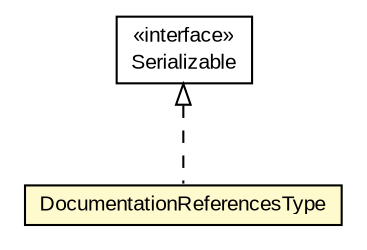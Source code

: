 #!/usr/local/bin/dot
#
# Class diagram 
# Generated by UMLGraph version R5_6-24-gf6e263 (http://www.umlgraph.org/)
#

digraph G {
	edge [fontname="arial",fontsize=10,labelfontname="arial",labelfontsize=10];
	node [fontname="arial",fontsize=10,shape=plaintext];
	nodesep=0.25;
	ranksep=0.5;
	// eu.europa.esig.jaxb.xades.DocumentationReferencesType
	c341213 [label=<<table title="eu.europa.esig.jaxb.xades.DocumentationReferencesType" border="0" cellborder="1" cellspacing="0" cellpadding="2" port="p" bgcolor="lemonChiffon" href="./DocumentationReferencesType.html">
		<tr><td><table border="0" cellspacing="0" cellpadding="1">
<tr><td align="center" balign="center"> DocumentationReferencesType </td></tr>
		</table></td></tr>
		</table>>, URL="./DocumentationReferencesType.html", fontname="arial", fontcolor="black", fontsize=10.0];
	//eu.europa.esig.jaxb.xades.DocumentationReferencesType implements java.io.Serializable
	c341430:p -> c341213:p [dir=back,arrowtail=empty,style=dashed];
	// java.io.Serializable
	c341430 [label=<<table title="java.io.Serializable" border="0" cellborder="1" cellspacing="0" cellpadding="2" port="p" href="http://java.sun.com/j2se/1.4.2/docs/api/java/io/Serializable.html">
		<tr><td><table border="0" cellspacing="0" cellpadding="1">
<tr><td align="center" balign="center"> &#171;interface&#187; </td></tr>
<tr><td align="center" balign="center"> Serializable </td></tr>
		</table></td></tr>
		</table>>, URL="http://java.sun.com/j2se/1.4.2/docs/api/java/io/Serializable.html", fontname="arial", fontcolor="black", fontsize=10.0];
}

